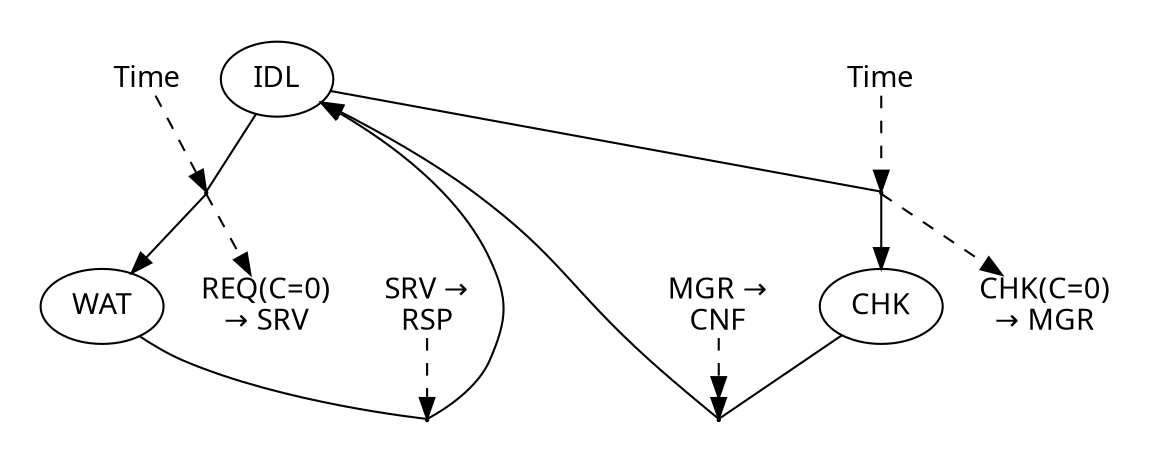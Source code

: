 digraph {
color=white;
graph [ fontname="sans-serif" ];
node [ fontname="sans-serif" ];
edge [ fontname="sans-serif" ];
A_0_false [ label="IDL", shape=ellipse ];
A_1_false [ label="WAT", shape=ellipse ];
subgraph cluster_0 {
T_0_18446744073709551615 [ shape=point, height=0.015, width=0.015 ];
A_0_false -> T_0_18446744073709551615 [ arrowhead=none, direction=forward ];
T_0_18446744073709551615 -> A_1_false;
D_0_18446744073709551615_255 [ label="Time", shape=plain ];
D_0_18446744073709551615_255 -> T_0_18446744073709551615 [ arrowhead=normal, direction=forward, style=dashed ];
S_0_18446744073709551615_0 [ label="REQ(C=0)\n&#8594; SRV", shape=plain ];
T_0_18446744073709551615 -> S_0_18446744073709551615_0 [ arrowhead=normal, direction=forward, style=dashed ];
}
A_2_false [ label="CHK", shape=ellipse ];
subgraph cluster_1 {
T_1_18446744073709551615 [ shape=point, height=0.015, width=0.015 ];
A_0_false -> T_1_18446744073709551615 [ arrowhead=none, direction=forward ];
T_1_18446744073709551615 -> A_2_false;
D_1_18446744073709551615_255 [ label="Time", shape=plain ];
D_1_18446744073709551615_255 -> T_1_18446744073709551615 [ arrowhead=normal, direction=forward, style=dashed ];
S_1_18446744073709551615_1 [ label="CHK(C=0)\n&#8594; MGR", shape=plain ];
T_1_18446744073709551615 -> S_1_18446744073709551615_1 [ arrowhead=normal, direction=forward, style=dashed ];
}
subgraph cluster_2 {
T_2_18446744073709551615 [ shape=point, height=0.015, width=0.015 ];
A_1_false -> T_2_18446744073709551615 [ arrowhead=none, direction=forward ];
T_2_18446744073709551615 -> A_0_false;
D_2_18446744073709551615_6 [ label="SRV &#8594;\nRSP", shape=plain ];
D_2_18446744073709551615_6 -> T_2_18446744073709551615 [ arrowhead=normal, direction=forward, style=dashed ];
}
subgraph cluster_3 {
T_3_18446744073709551615 [ shape=point, height=0.015, width=0.015 ];
A_2_false -> T_3_18446744073709551615 [ arrowhead=none, direction=forward ];
T_3_18446744073709551615 -> A_0_false;
D_3_18446744073709551615_4 [ label="MGR &#8594;\nCNF", shape=plain ];
D_3_18446744073709551615_4 -> T_3_18446744073709551615 [ arrowhead=normalnormal, direction=forward, style=dashed ];
}
}
